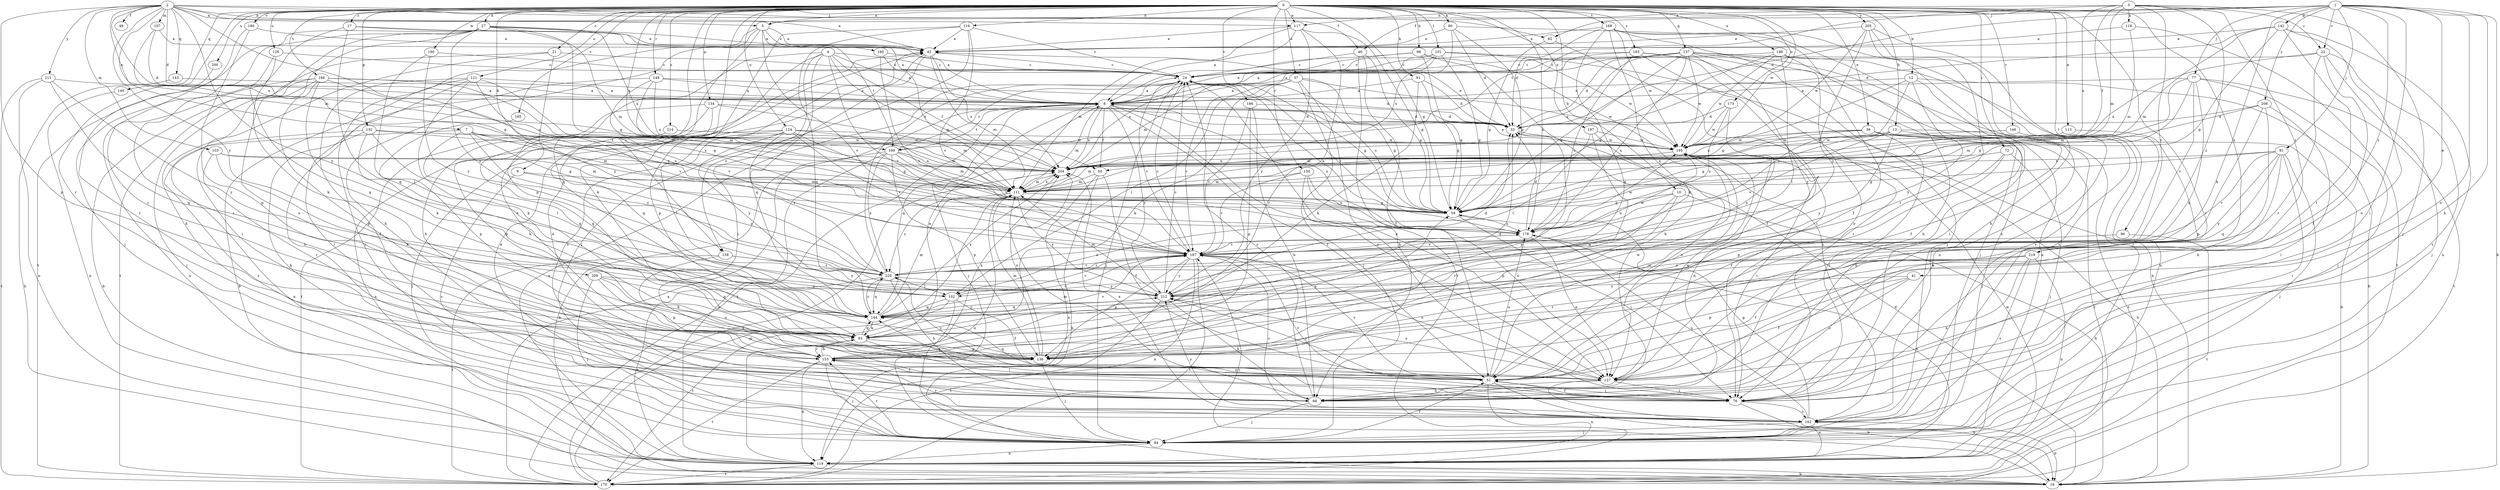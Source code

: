 strict digraph  {
0;
1;
2;
3;
4;
5;
7;
8;
9;
10;
12;
13;
16;
17;
21;
22;
24;
27;
33;
36;
37;
41;
42;
46;
49;
50;
51;
59;
66;
68;
72;
76;
77;
81;
82;
84;
90;
91;
93;
96;
101;
102;
103;
107;
111;
113;
116;
117;
118;
119;
121;
124;
126;
127;
132;
134;
136;
137;
140;
142;
143;
144;
146;
148;
150;
153;
158;
160;
162;
166;
168;
169;
170;
173;
178;
180;
183;
185;
186;
187;
190;
195;
197;
198;
200;
204;
205;
208;
209;
211;
212;
214;
219;
220;
0 -> 5  [label=a];
0 -> 9  [label=b];
0 -> 10  [label=b];
0 -> 12  [label=b];
0 -> 13  [label=b];
0 -> 17  [label=c];
0 -> 21  [label=c];
0 -> 27  [label=d];
0 -> 36  [label=e];
0 -> 37  [label=e];
0 -> 59  [label=g];
0 -> 66  [label=h];
0 -> 72  [label=i];
0 -> 76  [label=i];
0 -> 90  [label=k];
0 -> 91  [label=k];
0 -> 96  [label=l];
0 -> 101  [label=l];
0 -> 113  [label=n];
0 -> 116  [label=n];
0 -> 117  [label=n];
0 -> 121  [label=o];
0 -> 124  [label=o];
0 -> 126  [label=o];
0 -> 132  [label=p];
0 -> 134  [label=p];
0 -> 136  [label=p];
0 -> 137  [label=q];
0 -> 140  [label=q];
0 -> 146  [label=r];
0 -> 148  [label=r];
0 -> 150  [label=r];
0 -> 153  [label=r];
0 -> 158  [label=s];
0 -> 166  [label=t];
0 -> 168  [label=t];
0 -> 173  [label=u];
0 -> 178  [label=u];
0 -> 180  [label=v];
0 -> 183  [label=v];
0 -> 185  [label=v];
0 -> 186  [label=v];
0 -> 190  [label=w];
0 -> 195  [label=w];
0 -> 197  [label=x];
0 -> 198  [label=x];
0 -> 200  [label=x];
0 -> 204  [label=x];
0 -> 205  [label=y];
0 -> 214  [label=z];
0 -> 219  [label=z];
1 -> 5  [label=a];
1 -> 16  [label=b];
1 -> 22  [label=c];
1 -> 33  [label=d];
1 -> 41  [label=e];
1 -> 46  [label=f];
1 -> 68  [label=h];
1 -> 76  [label=i];
1 -> 77  [label=j];
1 -> 81  [label=j];
1 -> 82  [label=j];
1 -> 93  [label=k];
1 -> 127  [label=o];
1 -> 142  [label=q];
1 -> 208  [label=y];
1 -> 219  [label=z];
2 -> 5  [label=a];
2 -> 7  [label=a];
2 -> 33  [label=d];
2 -> 42  [label=e];
2 -> 46  [label=f];
2 -> 49  [label=f];
2 -> 82  [label=j];
2 -> 103  [label=m];
2 -> 107  [label=m];
2 -> 111  [label=m];
2 -> 117  [label=n];
2 -> 136  [label=p];
2 -> 143  [label=q];
2 -> 178  [label=u];
2 -> 204  [label=x];
2 -> 209  [label=y];
2 -> 211  [label=y];
2 -> 212  [label=y];
3 -> 22  [label=c];
3 -> 50  [label=f];
3 -> 84  [label=j];
3 -> 111  [label=m];
3 -> 117  [label=n];
3 -> 118  [label=n];
3 -> 169  [label=t];
3 -> 187  [label=v];
3 -> 204  [label=x];
3 -> 219  [label=z];
3 -> 220  [label=z];
4 -> 8  [label=a];
4 -> 24  [label=c];
4 -> 50  [label=f];
4 -> 68  [label=h];
4 -> 136  [label=p];
4 -> 144  [label=q];
4 -> 158  [label=s];
4 -> 187  [label=v];
4 -> 204  [label=x];
5 -> 42  [label=e];
5 -> 68  [label=h];
5 -> 84  [label=j];
5 -> 144  [label=q];
5 -> 160  [label=s];
5 -> 169  [label=t];
5 -> 187  [label=v];
7 -> 59  [label=g];
7 -> 111  [label=m];
7 -> 144  [label=q];
7 -> 162  [label=s];
7 -> 169  [label=t];
7 -> 195  [label=w];
7 -> 220  [label=z];
8 -> 33  [label=d];
8 -> 50  [label=f];
8 -> 51  [label=f];
8 -> 84  [label=j];
8 -> 111  [label=m];
8 -> 127  [label=o];
8 -> 144  [label=q];
8 -> 169  [label=t];
8 -> 170  [label=t];
8 -> 178  [label=u];
8 -> 204  [label=x];
8 -> 212  [label=y];
9 -> 111  [label=m];
9 -> 162  [label=s];
9 -> 220  [label=z];
10 -> 16  [label=b];
10 -> 59  [label=g];
10 -> 136  [label=p];
10 -> 153  [label=r];
10 -> 178  [label=u];
12 -> 8  [label=a];
12 -> 16  [label=b];
12 -> 51  [label=f];
12 -> 59  [label=g];
12 -> 178  [label=u];
12 -> 212  [label=y];
13 -> 59  [label=g];
13 -> 68  [label=h];
13 -> 170  [label=t];
13 -> 187  [label=v];
13 -> 195  [label=w];
13 -> 212  [label=y];
16 -> 33  [label=d];
16 -> 187  [label=v];
17 -> 8  [label=a];
17 -> 42  [label=e];
17 -> 93  [label=k];
17 -> 144  [label=q];
21 -> 24  [label=c];
21 -> 76  [label=i];
21 -> 170  [label=t];
21 -> 220  [label=z];
22 -> 24  [label=c];
22 -> 51  [label=f];
22 -> 84  [label=j];
22 -> 153  [label=r];
22 -> 162  [label=s];
22 -> 204  [label=x];
24 -> 8  [label=a];
24 -> 59  [label=g];
24 -> 84  [label=j];
24 -> 119  [label=n];
24 -> 127  [label=o];
24 -> 178  [label=u];
24 -> 187  [label=v];
27 -> 8  [label=a];
27 -> 42  [label=e];
27 -> 59  [label=g];
27 -> 68  [label=h];
27 -> 84  [label=j];
27 -> 111  [label=m];
27 -> 127  [label=o];
27 -> 170  [label=t];
27 -> 204  [label=x];
27 -> 220  [label=z];
33 -> 42  [label=e];
33 -> 136  [label=p];
33 -> 195  [label=w];
36 -> 16  [label=b];
36 -> 76  [label=i];
36 -> 84  [label=j];
36 -> 111  [label=m];
36 -> 170  [label=t];
36 -> 195  [label=w];
36 -> 204  [label=x];
37 -> 8  [label=a];
37 -> 59  [label=g];
37 -> 68  [label=h];
37 -> 84  [label=j];
37 -> 93  [label=k];
37 -> 102  [label=l];
37 -> 187  [label=v];
37 -> 195  [label=w];
41 -> 51  [label=f];
41 -> 127  [label=o];
41 -> 136  [label=p];
41 -> 212  [label=y];
42 -> 24  [label=c];
42 -> 76  [label=i];
42 -> 111  [label=m];
42 -> 162  [label=s];
42 -> 204  [label=x];
46 -> 24  [label=c];
46 -> 51  [label=f];
46 -> 59  [label=g];
46 -> 170  [label=t];
50 -> 16  [label=b];
50 -> 51  [label=f];
50 -> 111  [label=m];
50 -> 119  [label=n];
51 -> 16  [label=b];
51 -> 76  [label=i];
51 -> 119  [label=n];
51 -> 144  [label=q];
51 -> 178  [label=u];
51 -> 187  [label=v];
51 -> 195  [label=w];
51 -> 212  [label=y];
51 -> 220  [label=z];
59 -> 24  [label=c];
59 -> 76  [label=i];
59 -> 178  [label=u];
66 -> 8  [label=a];
66 -> 24  [label=c];
66 -> 59  [label=g];
66 -> 68  [label=h];
66 -> 162  [label=s];
68 -> 24  [label=c];
68 -> 84  [label=j];
68 -> 111  [label=m];
72 -> 51  [label=f];
72 -> 84  [label=j];
72 -> 136  [label=p];
72 -> 204  [label=x];
76 -> 42  [label=e];
76 -> 51  [label=f];
76 -> 119  [label=n];
76 -> 162  [label=s];
76 -> 187  [label=v];
77 -> 8  [label=a];
77 -> 59  [label=g];
77 -> 84  [label=j];
77 -> 111  [label=m];
77 -> 144  [label=q];
77 -> 170  [label=t];
77 -> 187  [label=v];
81 -> 59  [label=g];
81 -> 76  [label=i];
81 -> 84  [label=j];
81 -> 127  [label=o];
81 -> 144  [label=q];
81 -> 187  [label=v];
81 -> 204  [label=x];
81 -> 212  [label=y];
82 -> 59  [label=g];
82 -> 76  [label=i];
84 -> 51  [label=f];
84 -> 119  [label=n];
84 -> 153  [label=r];
90 -> 33  [label=d];
90 -> 42  [label=e];
90 -> 51  [label=f];
90 -> 59  [label=g];
90 -> 204  [label=x];
91 -> 8  [label=a];
91 -> 33  [label=d];
91 -> 59  [label=g];
91 -> 93  [label=k];
93 -> 8  [label=a];
93 -> 33  [label=d];
93 -> 76  [label=i];
93 -> 136  [label=p];
93 -> 144  [label=q];
93 -> 153  [label=r];
93 -> 187  [label=v];
96 -> 170  [label=t];
96 -> 187  [label=v];
101 -> 8  [label=a];
101 -> 16  [label=b];
101 -> 24  [label=c];
101 -> 59  [label=g];
101 -> 111  [label=m];
101 -> 195  [label=w];
101 -> 204  [label=x];
102 -> 51  [label=f];
102 -> 84  [label=j];
102 -> 144  [label=q];
102 -> 170  [label=t];
102 -> 187  [label=v];
103 -> 93  [label=k];
103 -> 111  [label=m];
103 -> 153  [label=r];
103 -> 204  [label=x];
107 -> 33  [label=d];
107 -> 42  [label=e];
107 -> 59  [label=g];
111 -> 59  [label=g];
111 -> 119  [label=n];
111 -> 204  [label=x];
111 -> 212  [label=y];
111 -> 220  [label=z];
113 -> 127  [label=o];
113 -> 195  [label=w];
116 -> 24  [label=c];
116 -> 42  [label=e];
116 -> 84  [label=j];
116 -> 93  [label=k];
116 -> 144  [label=q];
116 -> 187  [label=v];
117 -> 8  [label=a];
117 -> 42  [label=e];
117 -> 59  [label=g];
117 -> 111  [label=m];
117 -> 153  [label=r];
117 -> 212  [label=y];
118 -> 42  [label=e];
118 -> 111  [label=m];
118 -> 170  [label=t];
119 -> 16  [label=b];
119 -> 170  [label=t];
119 -> 195  [label=w];
121 -> 8  [label=a];
121 -> 16  [label=b];
121 -> 51  [label=f];
121 -> 68  [label=h];
121 -> 93  [label=k];
121 -> 111  [label=m];
121 -> 187  [label=v];
124 -> 59  [label=g];
124 -> 84  [label=j];
124 -> 102  [label=l];
124 -> 111  [label=m];
124 -> 119  [label=n];
124 -> 187  [label=v];
124 -> 195  [label=w];
124 -> 212  [label=y];
124 -> 220  [label=z];
126 -> 24  [label=c];
126 -> 144  [label=q];
126 -> 153  [label=r];
127 -> 16  [label=b];
127 -> 68  [label=h];
127 -> 76  [label=i];
127 -> 144  [label=q];
127 -> 195  [label=w];
127 -> 212  [label=y];
132 -> 68  [label=h];
132 -> 93  [label=k];
132 -> 102  [label=l];
132 -> 119  [label=n];
132 -> 195  [label=w];
132 -> 204  [label=x];
134 -> 33  [label=d];
134 -> 111  [label=m];
134 -> 136  [label=p];
134 -> 144  [label=q];
134 -> 170  [label=t];
136 -> 59  [label=g];
136 -> 84  [label=j];
136 -> 111  [label=m];
136 -> 195  [label=w];
136 -> 204  [label=x];
137 -> 8  [label=a];
137 -> 24  [label=c];
137 -> 33  [label=d];
137 -> 59  [label=g];
137 -> 76  [label=i];
137 -> 119  [label=n];
137 -> 127  [label=o];
137 -> 162  [label=s];
137 -> 178  [label=u];
137 -> 195  [label=w];
137 -> 204  [label=x];
137 -> 212  [label=y];
140 -> 119  [label=n];
142 -> 33  [label=d];
142 -> 42  [label=e];
142 -> 59  [label=g];
142 -> 111  [label=m];
142 -> 119  [label=n];
142 -> 127  [label=o];
142 -> 153  [label=r];
143 -> 8  [label=a];
143 -> 16  [label=b];
144 -> 93  [label=k];
144 -> 111  [label=m];
144 -> 187  [label=v];
144 -> 204  [label=x];
144 -> 212  [label=y];
144 -> 220  [label=z];
146 -> 76  [label=i];
146 -> 195  [label=w];
148 -> 8  [label=a];
148 -> 33  [label=d];
148 -> 76  [label=i];
148 -> 111  [label=m];
148 -> 187  [label=v];
148 -> 204  [label=x];
150 -> 76  [label=i];
150 -> 111  [label=m];
150 -> 127  [label=o];
150 -> 178  [label=u];
150 -> 187  [label=v];
153 -> 42  [label=e];
153 -> 51  [label=f];
153 -> 84  [label=j];
153 -> 93  [label=k];
153 -> 119  [label=n];
153 -> 127  [label=o];
153 -> 170  [label=t];
153 -> 204  [label=x];
158 -> 127  [label=o];
158 -> 170  [label=t];
158 -> 212  [label=y];
158 -> 220  [label=z];
160 -> 24  [label=c];
160 -> 111  [label=m];
160 -> 187  [label=v];
162 -> 16  [label=b];
162 -> 42  [label=e];
162 -> 59  [label=g];
162 -> 84  [label=j];
162 -> 153  [label=r];
162 -> 178  [label=u];
162 -> 204  [label=x];
162 -> 212  [label=y];
166 -> 8  [label=a];
166 -> 16  [label=b];
166 -> 59  [label=g];
166 -> 84  [label=j];
166 -> 93  [label=k];
166 -> 119  [label=n];
166 -> 136  [label=p];
166 -> 178  [label=u];
168 -> 33  [label=d];
168 -> 42  [label=e];
168 -> 84  [label=j];
168 -> 93  [label=k];
168 -> 119  [label=n];
168 -> 144  [label=q];
168 -> 162  [label=s];
168 -> 195  [label=w];
169 -> 16  [label=b];
169 -> 24  [label=c];
169 -> 111  [label=m];
169 -> 119  [label=n];
169 -> 136  [label=p];
169 -> 178  [label=u];
169 -> 204  [label=x];
169 -> 220  [label=z];
170 -> 8  [label=a];
170 -> 111  [label=m];
170 -> 204  [label=x];
173 -> 33  [label=d];
173 -> 178  [label=u];
173 -> 195  [label=w];
173 -> 212  [label=y];
178 -> 24  [label=c];
178 -> 33  [label=d];
178 -> 119  [label=n];
178 -> 127  [label=o];
178 -> 187  [label=v];
178 -> 195  [label=w];
180 -> 42  [label=e];
180 -> 136  [label=p];
180 -> 153  [label=r];
183 -> 8  [label=a];
183 -> 24  [label=c];
183 -> 51  [label=f];
183 -> 76  [label=i];
183 -> 84  [label=j];
183 -> 178  [label=u];
185 -> 136  [label=p];
186 -> 33  [label=d];
186 -> 68  [label=h];
186 -> 136  [label=p];
186 -> 187  [label=v];
187 -> 24  [label=c];
187 -> 119  [label=n];
187 -> 127  [label=o];
187 -> 136  [label=p];
187 -> 162  [label=s];
187 -> 170  [label=t];
187 -> 195  [label=w];
187 -> 212  [label=y];
187 -> 220  [label=z];
190 -> 24  [label=c];
190 -> 102  [label=l];
190 -> 220  [label=z];
195 -> 8  [label=a];
195 -> 16  [label=b];
195 -> 68  [label=h];
195 -> 76  [label=i];
195 -> 111  [label=m];
195 -> 204  [label=x];
197 -> 102  [label=l];
197 -> 127  [label=o];
197 -> 136  [label=p];
197 -> 195  [label=w];
198 -> 24  [label=c];
198 -> 59  [label=g];
198 -> 68  [label=h];
198 -> 102  [label=l];
198 -> 162  [label=s];
198 -> 195  [label=w];
200 -> 153  [label=r];
204 -> 111  [label=m];
205 -> 42  [label=e];
205 -> 68  [label=h];
205 -> 84  [label=j];
205 -> 153  [label=r];
205 -> 195  [label=w];
205 -> 220  [label=z];
208 -> 33  [label=d];
208 -> 68  [label=h];
208 -> 76  [label=i];
208 -> 111  [label=m];
208 -> 136  [label=p];
209 -> 84  [label=j];
209 -> 93  [label=k];
209 -> 136  [label=p];
209 -> 144  [label=q];
209 -> 212  [label=y];
211 -> 8  [label=a];
211 -> 119  [label=n];
211 -> 144  [label=q];
211 -> 170  [label=t];
211 -> 212  [label=y];
212 -> 24  [label=c];
212 -> 33  [label=d];
212 -> 68  [label=h];
212 -> 111  [label=m];
212 -> 144  [label=q];
212 -> 170  [label=t];
214 -> 144  [label=q];
214 -> 195  [label=w];
219 -> 51  [label=f];
219 -> 68  [label=h];
219 -> 119  [label=n];
219 -> 153  [label=r];
219 -> 162  [label=s];
219 -> 220  [label=z];
220 -> 24  [label=c];
220 -> 68  [label=h];
220 -> 102  [label=l];
220 -> 119  [label=n];
220 -> 144  [label=q];
220 -> 178  [label=u];
220 -> 187  [label=v];
220 -> 212  [label=y];
}
